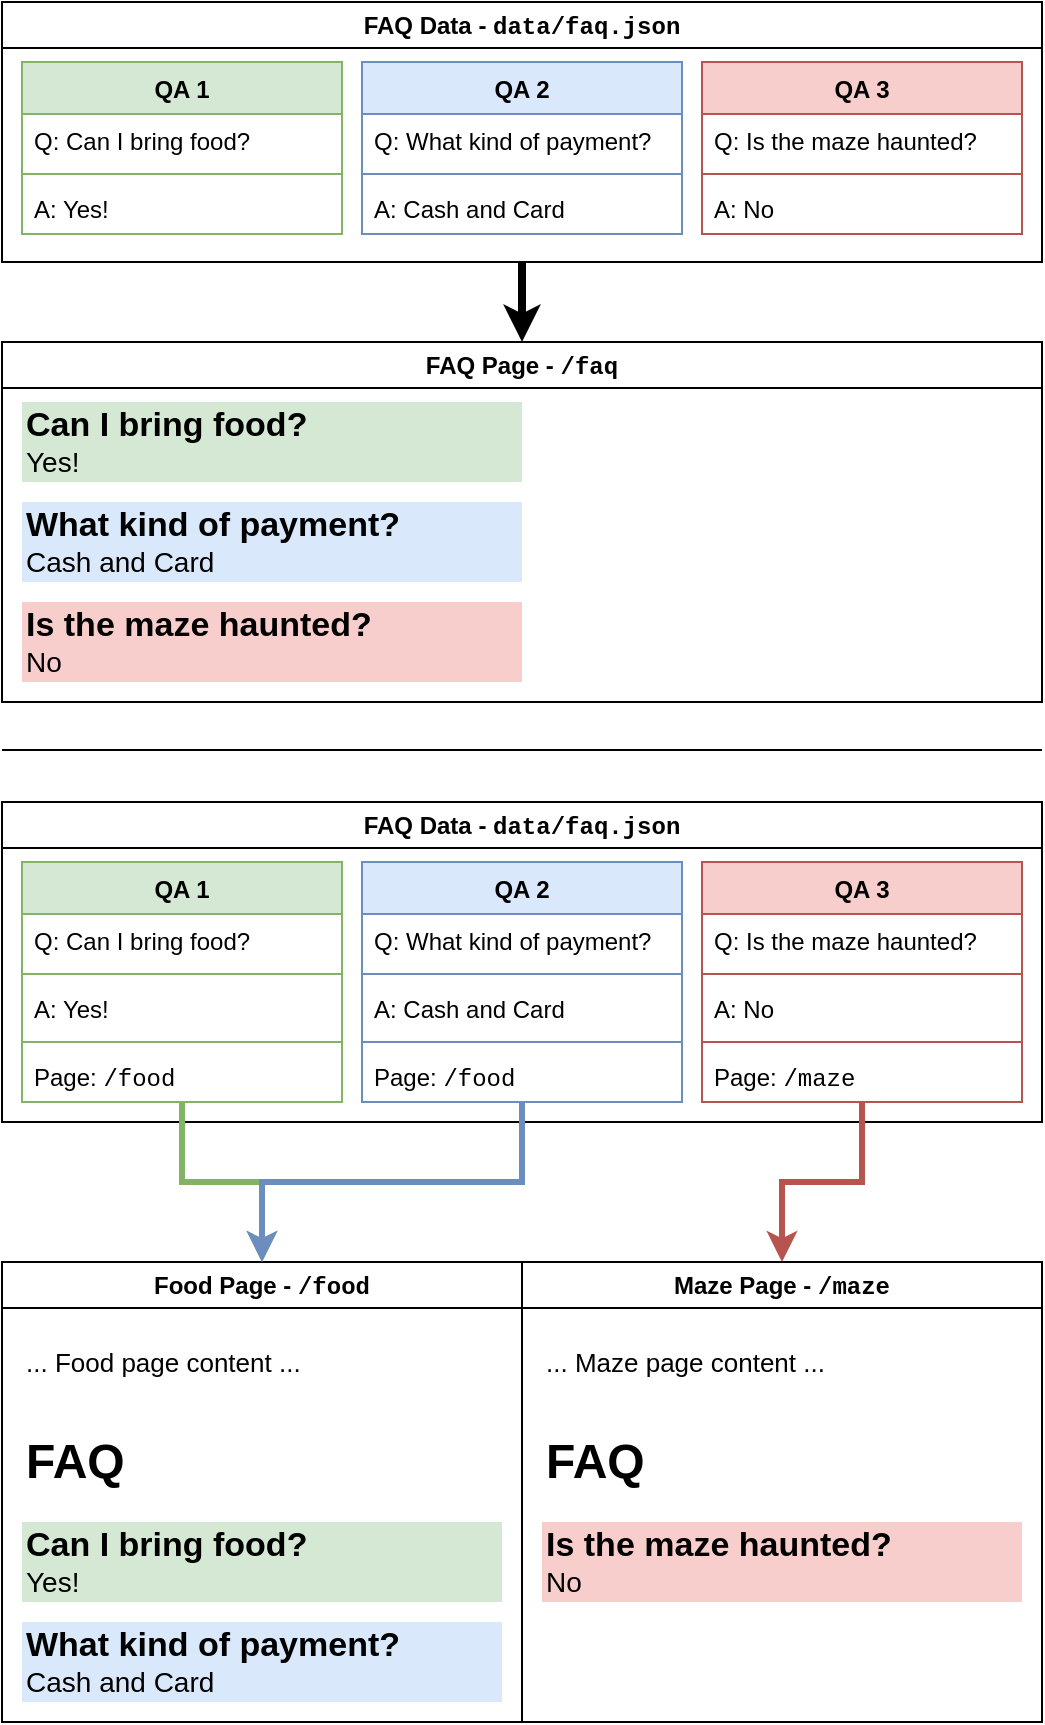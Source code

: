 <mxfile version="28.0.7">
  <diagram name="Page-1" id="HxxKa103kx-Rgn3DknJv">
    <mxGraphModel dx="799" dy="550" grid="1" gridSize="10" guides="1" tooltips="1" connect="1" arrows="1" fold="1" page="1" pageScale="1" pageWidth="850" pageHeight="1100" math="0" shadow="0">
      <root>
        <mxCell id="0" />
        <mxCell id="1" parent="0" />
        <mxCell id="Wa8jCNbtw8NcHExo1JdL-34" style="edgeStyle=orthogonalEdgeStyle;rounded=0;orthogonalLoop=1;jettySize=auto;html=1;entryX=0.5;entryY=0;entryDx=0;entryDy=0;strokeWidth=4;" edge="1" parent="1" source="Wa8jCNbtw8NcHExo1JdL-2" target="Wa8jCNbtw8NcHExo1JdL-29">
          <mxGeometry relative="1" as="geometry" />
        </mxCell>
        <mxCell id="Wa8jCNbtw8NcHExo1JdL-2" value="FAQ Data - &lt;font face=&quot;Courier New&quot;&gt;data/faq.json&lt;/font&gt;" style="swimlane;whiteSpace=wrap;html=1;" vertex="1" parent="1">
          <mxGeometry x="80" y="100" width="520" height="130" as="geometry" />
        </mxCell>
        <mxCell id="Wa8jCNbtw8NcHExo1JdL-13" value="QA 1" style="swimlane;fontStyle=1;align=center;verticalAlign=top;childLayout=stackLayout;horizontal=1;startSize=26;horizontalStack=0;resizeParent=1;resizeParentMax=0;resizeLast=0;collapsible=1;marginBottom=0;whiteSpace=wrap;html=1;fillColor=#d5e8d4;strokeColor=#82b366;" vertex="1" parent="Wa8jCNbtw8NcHExo1JdL-2">
          <mxGeometry x="10" y="30" width="160" height="86" as="geometry" />
        </mxCell>
        <mxCell id="Wa8jCNbtw8NcHExo1JdL-14" value="Q: Can I bring food?" style="text;strokeColor=none;fillColor=none;align=left;verticalAlign=top;spacingLeft=4;spacingRight=4;overflow=hidden;rotatable=0;points=[[0,0.5],[1,0.5]];portConstraint=eastwest;whiteSpace=wrap;html=1;" vertex="1" parent="Wa8jCNbtw8NcHExo1JdL-13">
          <mxGeometry y="26" width="160" height="26" as="geometry" />
        </mxCell>
        <mxCell id="Wa8jCNbtw8NcHExo1JdL-15" value="" style="line;strokeWidth=1;fillColor=none;align=left;verticalAlign=middle;spacingTop=-1;spacingLeft=3;spacingRight=3;rotatable=0;labelPosition=right;points=[];portConstraint=eastwest;strokeColor=inherit;" vertex="1" parent="Wa8jCNbtw8NcHExo1JdL-13">
          <mxGeometry y="52" width="160" height="8" as="geometry" />
        </mxCell>
        <mxCell id="Wa8jCNbtw8NcHExo1JdL-16" value="A: Yes!" style="text;strokeColor=none;fillColor=none;align=left;verticalAlign=top;spacingLeft=4;spacingRight=4;overflow=hidden;rotatable=0;points=[[0,0.5],[1,0.5]];portConstraint=eastwest;whiteSpace=wrap;html=1;" vertex="1" parent="Wa8jCNbtw8NcHExo1JdL-13">
          <mxGeometry y="60" width="160" height="26" as="geometry" />
        </mxCell>
        <mxCell id="Wa8jCNbtw8NcHExo1JdL-17" value="QA 2" style="swimlane;fontStyle=1;align=center;verticalAlign=top;childLayout=stackLayout;horizontal=1;startSize=26;horizontalStack=0;resizeParent=1;resizeParentMax=0;resizeLast=0;collapsible=1;marginBottom=0;whiteSpace=wrap;html=1;fillColor=#dae8fc;strokeColor=#6c8ebf;" vertex="1" parent="Wa8jCNbtw8NcHExo1JdL-2">
          <mxGeometry x="180" y="30" width="160" height="86" as="geometry" />
        </mxCell>
        <mxCell id="Wa8jCNbtw8NcHExo1JdL-18" value="Q: What kind of payment?" style="text;strokeColor=none;fillColor=none;align=left;verticalAlign=top;spacingLeft=4;spacingRight=4;overflow=hidden;rotatable=0;points=[[0,0.5],[1,0.5]];portConstraint=eastwest;whiteSpace=wrap;html=1;" vertex="1" parent="Wa8jCNbtw8NcHExo1JdL-17">
          <mxGeometry y="26" width="160" height="26" as="geometry" />
        </mxCell>
        <mxCell id="Wa8jCNbtw8NcHExo1JdL-19" value="" style="line;strokeWidth=1;fillColor=none;align=left;verticalAlign=middle;spacingTop=-1;spacingLeft=3;spacingRight=3;rotatable=0;labelPosition=right;points=[];portConstraint=eastwest;strokeColor=inherit;" vertex="1" parent="Wa8jCNbtw8NcHExo1JdL-17">
          <mxGeometry y="52" width="160" height="8" as="geometry" />
        </mxCell>
        <mxCell id="Wa8jCNbtw8NcHExo1JdL-20" value="A: Cash and Card" style="text;strokeColor=none;fillColor=none;align=left;verticalAlign=top;spacingLeft=4;spacingRight=4;overflow=hidden;rotatable=0;points=[[0,0.5],[1,0.5]];portConstraint=eastwest;whiteSpace=wrap;html=1;" vertex="1" parent="Wa8jCNbtw8NcHExo1JdL-17">
          <mxGeometry y="60" width="160" height="26" as="geometry" />
        </mxCell>
        <mxCell id="Wa8jCNbtw8NcHExo1JdL-21" value="QA 3" style="swimlane;fontStyle=1;align=center;verticalAlign=top;childLayout=stackLayout;horizontal=1;startSize=26;horizontalStack=0;resizeParent=1;resizeParentMax=0;resizeLast=0;collapsible=1;marginBottom=0;whiteSpace=wrap;html=1;fillColor=#f8cecc;strokeColor=#b85450;" vertex="1" parent="Wa8jCNbtw8NcHExo1JdL-2">
          <mxGeometry x="350" y="30" width="160" height="86" as="geometry" />
        </mxCell>
        <mxCell id="Wa8jCNbtw8NcHExo1JdL-22" value="Q: Is the maze haunted?" style="text;strokeColor=none;fillColor=none;align=left;verticalAlign=top;spacingLeft=4;spacingRight=4;overflow=hidden;rotatable=0;points=[[0,0.5],[1,0.5]];portConstraint=eastwest;whiteSpace=wrap;html=1;" vertex="1" parent="Wa8jCNbtw8NcHExo1JdL-21">
          <mxGeometry y="26" width="160" height="26" as="geometry" />
        </mxCell>
        <mxCell id="Wa8jCNbtw8NcHExo1JdL-23" value="" style="line;strokeWidth=1;fillColor=none;align=left;verticalAlign=middle;spacingTop=-1;spacingLeft=3;spacingRight=3;rotatable=0;labelPosition=right;points=[];portConstraint=eastwest;strokeColor=inherit;" vertex="1" parent="Wa8jCNbtw8NcHExo1JdL-21">
          <mxGeometry y="52" width="160" height="8" as="geometry" />
        </mxCell>
        <mxCell id="Wa8jCNbtw8NcHExo1JdL-24" value="A: No" style="text;strokeColor=none;fillColor=none;align=left;verticalAlign=top;spacingLeft=4;spacingRight=4;overflow=hidden;rotatable=0;points=[[0,0.5],[1,0.5]];portConstraint=eastwest;whiteSpace=wrap;html=1;" vertex="1" parent="Wa8jCNbtw8NcHExo1JdL-21">
          <mxGeometry y="60" width="160" height="26" as="geometry" />
        </mxCell>
        <mxCell id="Wa8jCNbtw8NcHExo1JdL-29" value="FAQ Page - &lt;font face=&quot;Courier New&quot;&gt;/faq&lt;/font&gt;" style="swimlane;whiteSpace=wrap;html=1;" vertex="1" parent="1">
          <mxGeometry x="80" y="270" width="520" height="180" as="geometry" />
        </mxCell>
        <mxCell id="Wa8jCNbtw8NcHExo1JdL-31" value="&lt;b&gt;&lt;font style=&quot;font-size: 17px;&quot;&gt;Can I bring food?&lt;/font&gt;&lt;/b&gt;&lt;div&gt;&lt;font style=&quot;font-size: 14px;&quot;&gt;Yes!&lt;/font&gt;&lt;/div&gt;" style="text;html=1;align=left;verticalAlign=middle;whiteSpace=wrap;rounded=0;fillColor=#d5e8d4;strokeColor=none;" vertex="1" parent="Wa8jCNbtw8NcHExo1JdL-29">
          <mxGeometry x="10" y="30" width="250" height="40" as="geometry" />
        </mxCell>
        <mxCell id="Wa8jCNbtw8NcHExo1JdL-32" value="&lt;span style=&quot;font-size: 17px;&quot;&gt;&lt;b&gt;What kind of payment?&lt;/b&gt;&lt;/span&gt;&lt;br&gt;&lt;div&gt;&lt;span style=&quot;font-size: 14px;&quot;&gt;Cash and Card&lt;/span&gt;&lt;/div&gt;" style="text;html=1;align=left;verticalAlign=middle;whiteSpace=wrap;rounded=0;fillColor=#dae8fc;strokeColor=none;" vertex="1" parent="Wa8jCNbtw8NcHExo1JdL-29">
          <mxGeometry x="10" y="80" width="250" height="40" as="geometry" />
        </mxCell>
        <mxCell id="Wa8jCNbtw8NcHExo1JdL-33" value="&lt;span style=&quot;font-size: 17px;&quot;&gt;&lt;b&gt;Is the maze haunted?&lt;/b&gt;&lt;/span&gt;&lt;br&gt;&lt;div&gt;&lt;span style=&quot;font-size: 14px;&quot;&gt;No&lt;/span&gt;&lt;/div&gt;" style="text;html=1;align=left;verticalAlign=middle;whiteSpace=wrap;rounded=0;fillColor=#f8cecc;strokeColor=none;" vertex="1" parent="Wa8jCNbtw8NcHExo1JdL-29">
          <mxGeometry x="10" y="130" width="250" height="40" as="geometry" />
        </mxCell>
        <mxCell id="Wa8jCNbtw8NcHExo1JdL-35" value="FAQ Data - &lt;font face=&quot;Courier New&quot;&gt;data/faq.json&lt;/font&gt;" style="swimlane;whiteSpace=wrap;html=1;" vertex="1" parent="1">
          <mxGeometry x="80" y="500" width="520" height="160" as="geometry" />
        </mxCell>
        <mxCell id="Wa8jCNbtw8NcHExo1JdL-36" value="QA 1" style="swimlane;fontStyle=1;align=center;verticalAlign=top;childLayout=stackLayout;horizontal=1;startSize=26;horizontalStack=0;resizeParent=1;resizeParentMax=0;resizeLast=0;collapsible=1;marginBottom=0;whiteSpace=wrap;html=1;fillColor=#d5e8d4;strokeColor=#82b366;" vertex="1" parent="Wa8jCNbtw8NcHExo1JdL-35">
          <mxGeometry x="10" y="30" width="160" height="120" as="geometry" />
        </mxCell>
        <mxCell id="Wa8jCNbtw8NcHExo1JdL-37" value="Q: Can I bring food?" style="text;strokeColor=none;fillColor=none;align=left;verticalAlign=top;spacingLeft=4;spacingRight=4;overflow=hidden;rotatable=0;points=[[0,0.5],[1,0.5]];portConstraint=eastwest;whiteSpace=wrap;html=1;" vertex="1" parent="Wa8jCNbtw8NcHExo1JdL-36">
          <mxGeometry y="26" width="160" height="26" as="geometry" />
        </mxCell>
        <mxCell id="Wa8jCNbtw8NcHExo1JdL-38" value="" style="line;strokeWidth=1;fillColor=none;align=left;verticalAlign=middle;spacingTop=-1;spacingLeft=3;spacingRight=3;rotatable=0;labelPosition=right;points=[];portConstraint=eastwest;strokeColor=inherit;" vertex="1" parent="Wa8jCNbtw8NcHExo1JdL-36">
          <mxGeometry y="52" width="160" height="8" as="geometry" />
        </mxCell>
        <mxCell id="Wa8jCNbtw8NcHExo1JdL-39" value="A: Yes!" style="text;strokeColor=none;fillColor=none;align=left;verticalAlign=top;spacingLeft=4;spacingRight=4;overflow=hidden;rotatable=0;points=[[0,0.5],[1,0.5]];portConstraint=eastwest;whiteSpace=wrap;html=1;" vertex="1" parent="Wa8jCNbtw8NcHExo1JdL-36">
          <mxGeometry y="60" width="160" height="26" as="geometry" />
        </mxCell>
        <mxCell id="Wa8jCNbtw8NcHExo1JdL-50" value="" style="line;strokeWidth=1;fillColor=none;align=left;verticalAlign=middle;spacingTop=-1;spacingLeft=3;spacingRight=3;rotatable=0;labelPosition=right;points=[];portConstraint=eastwest;strokeColor=inherit;" vertex="1" parent="Wa8jCNbtw8NcHExo1JdL-36">
          <mxGeometry y="86" width="160" height="8" as="geometry" />
        </mxCell>
        <mxCell id="Wa8jCNbtw8NcHExo1JdL-49" value="Page: &lt;font face=&quot;Courier New&quot;&gt;/food&lt;/font&gt;" style="text;strokeColor=none;fillColor=none;align=left;verticalAlign=top;spacingLeft=4;spacingRight=4;overflow=hidden;rotatable=0;points=[[0,0.5],[1,0.5]];portConstraint=eastwest;whiteSpace=wrap;html=1;" vertex="1" parent="Wa8jCNbtw8NcHExo1JdL-36">
          <mxGeometry y="94" width="160" height="26" as="geometry" />
        </mxCell>
        <mxCell id="Wa8jCNbtw8NcHExo1JdL-40" value="QA 2" style="swimlane;fontStyle=1;align=center;verticalAlign=top;childLayout=stackLayout;horizontal=1;startSize=26;horizontalStack=0;resizeParent=1;resizeParentMax=0;resizeLast=0;collapsible=1;marginBottom=0;whiteSpace=wrap;html=1;fillColor=#dae8fc;strokeColor=#6c8ebf;" vertex="1" parent="Wa8jCNbtw8NcHExo1JdL-35">
          <mxGeometry x="180" y="30" width="160" height="120" as="geometry" />
        </mxCell>
        <mxCell id="Wa8jCNbtw8NcHExo1JdL-41" value="Q: What kind of payment?" style="text;strokeColor=none;fillColor=none;align=left;verticalAlign=top;spacingLeft=4;spacingRight=4;overflow=hidden;rotatable=0;points=[[0,0.5],[1,0.5]];portConstraint=eastwest;whiteSpace=wrap;html=1;" vertex="1" parent="Wa8jCNbtw8NcHExo1JdL-40">
          <mxGeometry y="26" width="160" height="26" as="geometry" />
        </mxCell>
        <mxCell id="Wa8jCNbtw8NcHExo1JdL-42" value="" style="line;strokeWidth=1;fillColor=none;align=left;verticalAlign=middle;spacingTop=-1;spacingLeft=3;spacingRight=3;rotatable=0;labelPosition=right;points=[];portConstraint=eastwest;strokeColor=inherit;" vertex="1" parent="Wa8jCNbtw8NcHExo1JdL-40">
          <mxGeometry y="52" width="160" height="8" as="geometry" />
        </mxCell>
        <mxCell id="Wa8jCNbtw8NcHExo1JdL-43" value="A: Cash and Card" style="text;strokeColor=none;fillColor=none;align=left;verticalAlign=top;spacingLeft=4;spacingRight=4;overflow=hidden;rotatable=0;points=[[0,0.5],[1,0.5]];portConstraint=eastwest;whiteSpace=wrap;html=1;" vertex="1" parent="Wa8jCNbtw8NcHExo1JdL-40">
          <mxGeometry y="60" width="160" height="26" as="geometry" />
        </mxCell>
        <mxCell id="Wa8jCNbtw8NcHExo1JdL-51" value="" style="line;strokeWidth=1;fillColor=none;align=left;verticalAlign=middle;spacingTop=-1;spacingLeft=3;spacingRight=3;rotatable=0;labelPosition=right;points=[];portConstraint=eastwest;strokeColor=inherit;" vertex="1" parent="Wa8jCNbtw8NcHExo1JdL-40">
          <mxGeometry y="86" width="160" height="8" as="geometry" />
        </mxCell>
        <mxCell id="Wa8jCNbtw8NcHExo1JdL-52" value="Page: &lt;font face=&quot;Courier New&quot;&gt;/food&lt;/font&gt;" style="text;strokeColor=none;fillColor=none;align=left;verticalAlign=top;spacingLeft=4;spacingRight=4;overflow=hidden;rotatable=0;points=[[0,0.5],[1,0.5]];portConstraint=eastwest;whiteSpace=wrap;html=1;" vertex="1" parent="Wa8jCNbtw8NcHExo1JdL-40">
          <mxGeometry y="94" width="160" height="26" as="geometry" />
        </mxCell>
        <mxCell id="Wa8jCNbtw8NcHExo1JdL-44" value="QA 3" style="swimlane;fontStyle=1;align=center;verticalAlign=top;childLayout=stackLayout;horizontal=1;startSize=26;horizontalStack=0;resizeParent=1;resizeParentMax=0;resizeLast=0;collapsible=1;marginBottom=0;whiteSpace=wrap;html=1;fillColor=#f8cecc;strokeColor=#b85450;" vertex="1" parent="Wa8jCNbtw8NcHExo1JdL-35">
          <mxGeometry x="350" y="30" width="160" height="120" as="geometry" />
        </mxCell>
        <mxCell id="Wa8jCNbtw8NcHExo1JdL-45" value="Q: Is the maze haunted?" style="text;strokeColor=none;fillColor=none;align=left;verticalAlign=top;spacingLeft=4;spacingRight=4;overflow=hidden;rotatable=0;points=[[0,0.5],[1,0.5]];portConstraint=eastwest;whiteSpace=wrap;html=1;" vertex="1" parent="Wa8jCNbtw8NcHExo1JdL-44">
          <mxGeometry y="26" width="160" height="26" as="geometry" />
        </mxCell>
        <mxCell id="Wa8jCNbtw8NcHExo1JdL-46" value="" style="line;strokeWidth=1;fillColor=none;align=left;verticalAlign=middle;spacingTop=-1;spacingLeft=3;spacingRight=3;rotatable=0;labelPosition=right;points=[];portConstraint=eastwest;strokeColor=inherit;" vertex="1" parent="Wa8jCNbtw8NcHExo1JdL-44">
          <mxGeometry y="52" width="160" height="8" as="geometry" />
        </mxCell>
        <mxCell id="Wa8jCNbtw8NcHExo1JdL-47" value="A: No" style="text;strokeColor=none;fillColor=none;align=left;verticalAlign=top;spacingLeft=4;spacingRight=4;overflow=hidden;rotatable=0;points=[[0,0.5],[1,0.5]];portConstraint=eastwest;whiteSpace=wrap;html=1;" vertex="1" parent="Wa8jCNbtw8NcHExo1JdL-44">
          <mxGeometry y="60" width="160" height="26" as="geometry" />
        </mxCell>
        <mxCell id="Wa8jCNbtw8NcHExo1JdL-53" value="" style="line;strokeWidth=1;fillColor=none;align=left;verticalAlign=middle;spacingTop=-1;spacingLeft=3;spacingRight=3;rotatable=0;labelPosition=right;points=[];portConstraint=eastwest;strokeColor=inherit;" vertex="1" parent="Wa8jCNbtw8NcHExo1JdL-44">
          <mxGeometry y="86" width="160" height="8" as="geometry" />
        </mxCell>
        <mxCell id="Wa8jCNbtw8NcHExo1JdL-54" value="Page: &lt;font face=&quot;Courier New&quot;&gt;/maze&lt;/font&gt;" style="text;strokeColor=none;fillColor=none;align=left;verticalAlign=top;spacingLeft=4;spacingRight=4;overflow=hidden;rotatable=0;points=[[0,0.5],[1,0.5]];portConstraint=eastwest;whiteSpace=wrap;html=1;" vertex="1" parent="Wa8jCNbtw8NcHExo1JdL-44">
          <mxGeometry y="94" width="160" height="26" as="geometry" />
        </mxCell>
        <mxCell id="Wa8jCNbtw8NcHExo1JdL-48" value="" style="line;strokeWidth=1;fillColor=none;align=left;verticalAlign=middle;spacingTop=-1;spacingLeft=3;spacingRight=3;rotatable=0;labelPosition=right;points=[];portConstraint=eastwest;strokeColor=inherit;" vertex="1" parent="1">
          <mxGeometry x="80" y="470" width="520" height="8" as="geometry" />
        </mxCell>
        <mxCell id="Wa8jCNbtw8NcHExo1JdL-55" value="Food Page - &lt;font face=&quot;Courier New&quot;&gt;/food&lt;/font&gt;" style="swimlane;whiteSpace=wrap;html=1;" vertex="1" parent="1">
          <mxGeometry x="80" y="730" width="260" height="230" as="geometry" />
        </mxCell>
        <mxCell id="Wa8jCNbtw8NcHExo1JdL-56" value="&lt;b&gt;&lt;font style=&quot;font-size: 17px;&quot;&gt;Can I bring food?&lt;/font&gt;&lt;/b&gt;&lt;div&gt;&lt;font style=&quot;font-size: 14px;&quot;&gt;Yes!&lt;/font&gt;&lt;/div&gt;" style="text;html=1;align=left;verticalAlign=middle;whiteSpace=wrap;rounded=0;fillColor=#d5e8d4;strokeColor=none;" vertex="1" parent="Wa8jCNbtw8NcHExo1JdL-55">
          <mxGeometry x="10" y="130" width="240" height="40" as="geometry" />
        </mxCell>
        <mxCell id="Wa8jCNbtw8NcHExo1JdL-57" value="&lt;span style=&quot;font-size: 17px;&quot;&gt;&lt;b&gt;What kind of payment?&lt;/b&gt;&lt;/span&gt;&lt;br&gt;&lt;div&gt;&lt;span style=&quot;font-size: 14px;&quot;&gt;Cash and Card&lt;/span&gt;&lt;/div&gt;" style="text;html=1;align=left;verticalAlign=middle;whiteSpace=wrap;rounded=0;fillColor=#dae8fc;strokeColor=none;" vertex="1" parent="Wa8jCNbtw8NcHExo1JdL-55">
          <mxGeometry x="10" y="180" width="240" height="40" as="geometry" />
        </mxCell>
        <mxCell id="Wa8jCNbtw8NcHExo1JdL-63" value="&lt;font style=&quot;font-size: 13px;&quot;&gt;... Food page content ...&lt;/font&gt;" style="text;html=1;align=left;verticalAlign=middle;whiteSpace=wrap;rounded=0;" vertex="1" parent="Wa8jCNbtw8NcHExo1JdL-55">
          <mxGeometry x="10" y="30" width="250" height="40" as="geometry" />
        </mxCell>
        <mxCell id="Wa8jCNbtw8NcHExo1JdL-64" value="&lt;span&gt;&lt;b&gt;FAQ&lt;/b&gt;&lt;/span&gt;" style="text;html=1;align=left;verticalAlign=middle;whiteSpace=wrap;rounded=0;fontSize=24;" vertex="1" parent="Wa8jCNbtw8NcHExo1JdL-55">
          <mxGeometry x="10" y="80" width="250" height="40" as="geometry" />
        </mxCell>
        <mxCell id="Wa8jCNbtw8NcHExo1JdL-59" value="Maze Page - &lt;font face=&quot;Courier New&quot;&gt;/maze&lt;/font&gt;" style="swimlane;whiteSpace=wrap;html=1;" vertex="1" parent="1">
          <mxGeometry x="340" y="730" width="260" height="230" as="geometry" />
        </mxCell>
        <mxCell id="Wa8jCNbtw8NcHExo1JdL-62" value="&lt;span style=&quot;font-size: 17px;&quot;&gt;&lt;b&gt;Is the maze haunted?&lt;/b&gt;&lt;/span&gt;&lt;br&gt;&lt;div&gt;&lt;span style=&quot;font-size: 14px;&quot;&gt;No&lt;/span&gt;&lt;/div&gt;" style="text;html=1;align=left;verticalAlign=middle;whiteSpace=wrap;rounded=0;fillColor=#f8cecc;strokeColor=none;" vertex="1" parent="Wa8jCNbtw8NcHExo1JdL-59">
          <mxGeometry x="10" y="130" width="240" height="40" as="geometry" />
        </mxCell>
        <mxCell id="Wa8jCNbtw8NcHExo1JdL-65" value="&lt;font style=&quot;font-size: 13px;&quot;&gt;... Maze page content ...&lt;/font&gt;" style="text;html=1;align=left;verticalAlign=middle;whiteSpace=wrap;rounded=0;" vertex="1" parent="Wa8jCNbtw8NcHExo1JdL-59">
          <mxGeometry x="10" y="30" width="250" height="40" as="geometry" />
        </mxCell>
        <mxCell id="Wa8jCNbtw8NcHExo1JdL-66" value="&lt;span&gt;&lt;b&gt;FAQ&lt;/b&gt;&lt;/span&gt;" style="text;html=1;align=left;verticalAlign=middle;whiteSpace=wrap;rounded=0;fontSize=24;" vertex="1" parent="Wa8jCNbtw8NcHExo1JdL-59">
          <mxGeometry x="10" y="80" width="250" height="40" as="geometry" />
        </mxCell>
        <mxCell id="Wa8jCNbtw8NcHExo1JdL-69" style="edgeStyle=orthogonalEdgeStyle;rounded=0;orthogonalLoop=1;jettySize=auto;html=1;entryX=0.5;entryY=0;entryDx=0;entryDy=0;strokeWidth=3;fillColor=#d5e8d4;strokeColor=#82b366;" edge="1" parent="1" source="Wa8jCNbtw8NcHExo1JdL-36" target="Wa8jCNbtw8NcHExo1JdL-55">
          <mxGeometry relative="1" as="geometry" />
        </mxCell>
        <mxCell id="Wa8jCNbtw8NcHExo1JdL-70" style="edgeStyle=orthogonalEdgeStyle;rounded=0;orthogonalLoop=1;jettySize=auto;html=1;entryX=0.5;entryY=0;entryDx=0;entryDy=0;strokeWidth=3;fillColor=#dae8fc;strokeColor=#6c8ebf;" edge="1" parent="1" source="Wa8jCNbtw8NcHExo1JdL-40" target="Wa8jCNbtw8NcHExo1JdL-55">
          <mxGeometry relative="1" as="geometry" />
        </mxCell>
        <mxCell id="Wa8jCNbtw8NcHExo1JdL-71" style="edgeStyle=orthogonalEdgeStyle;rounded=0;orthogonalLoop=1;jettySize=auto;html=1;entryX=0.5;entryY=0;entryDx=0;entryDy=0;strokeWidth=3;fillColor=#f8cecc;strokeColor=#b85450;" edge="1" parent="1" source="Wa8jCNbtw8NcHExo1JdL-44" target="Wa8jCNbtw8NcHExo1JdL-59">
          <mxGeometry relative="1" as="geometry" />
        </mxCell>
      </root>
    </mxGraphModel>
  </diagram>
</mxfile>
